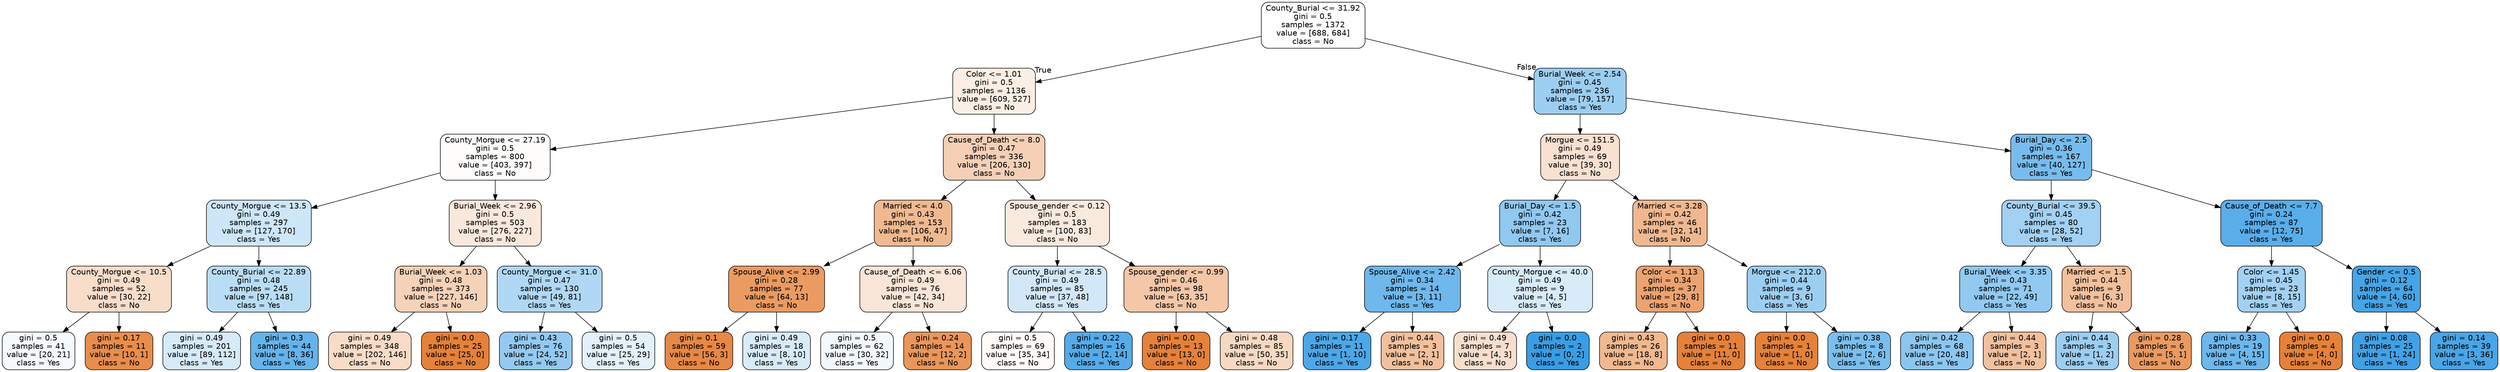 digraph Tree {
node [shape=box, style="filled, rounded", color="black", fontname=helvetica] ;
edge [fontname=helvetica] ;
0 [label="County_Burial <= 31.92\ngini = 0.5\nsamples = 1372\nvalue = [688, 684]\nclass = No", fillcolor="#e5813901"] ;
1 [label="Color <= 1.01\ngini = 0.5\nsamples = 1136\nvalue = [609, 527]\nclass = No", fillcolor="#e5813922"] ;
0 -> 1 [labeldistance=2.5, labelangle=45, headlabel="True"] ;
2 [label="County_Morgue <= 27.19\ngini = 0.5\nsamples = 800\nvalue = [403, 397]\nclass = No", fillcolor="#e5813904"] ;
1 -> 2 ;
3 [label="County_Morgue <= 13.5\ngini = 0.49\nsamples = 297\nvalue = [127, 170]\nclass = Yes", fillcolor="#399de540"] ;
2 -> 3 ;
4 [label="County_Morgue <= 10.5\ngini = 0.49\nsamples = 52\nvalue = [30, 22]\nclass = No", fillcolor="#e5813944"] ;
3 -> 4 ;
5 [label="gini = 0.5\nsamples = 41\nvalue = [20, 21]\nclass = Yes", fillcolor="#399de50c"] ;
4 -> 5 ;
6 [label="gini = 0.17\nsamples = 11\nvalue = [10, 1]\nclass = No", fillcolor="#e58139e6"] ;
4 -> 6 ;
7 [label="County_Burial <= 22.89\ngini = 0.48\nsamples = 245\nvalue = [97, 148]\nclass = Yes", fillcolor="#399de558"] ;
3 -> 7 ;
8 [label="gini = 0.49\nsamples = 201\nvalue = [89, 112]\nclass = Yes", fillcolor="#399de534"] ;
7 -> 8 ;
9 [label="gini = 0.3\nsamples = 44\nvalue = [8, 36]\nclass = Yes", fillcolor="#399de5c6"] ;
7 -> 9 ;
10 [label="Burial_Week <= 2.96\ngini = 0.5\nsamples = 503\nvalue = [276, 227]\nclass = No", fillcolor="#e581392d"] ;
2 -> 10 ;
11 [label="Burial_Week <= 1.03\ngini = 0.48\nsamples = 373\nvalue = [227, 146]\nclass = No", fillcolor="#e581395b"] ;
10 -> 11 ;
12 [label="gini = 0.49\nsamples = 348\nvalue = [202, 146]\nclass = No", fillcolor="#e5813947"] ;
11 -> 12 ;
13 [label="gini = 0.0\nsamples = 25\nvalue = [25, 0]\nclass = No", fillcolor="#e58139ff"] ;
11 -> 13 ;
14 [label="County_Morgue <= 31.0\ngini = 0.47\nsamples = 130\nvalue = [49, 81]\nclass = Yes", fillcolor="#399de565"] ;
10 -> 14 ;
15 [label="gini = 0.43\nsamples = 76\nvalue = [24, 52]\nclass = Yes", fillcolor="#399de589"] ;
14 -> 15 ;
16 [label="gini = 0.5\nsamples = 54\nvalue = [25, 29]\nclass = Yes", fillcolor="#399de523"] ;
14 -> 16 ;
17 [label="Cause_of_Death <= 8.0\ngini = 0.47\nsamples = 336\nvalue = [206, 130]\nclass = No", fillcolor="#e581395e"] ;
1 -> 17 ;
18 [label="Married <= 4.0\ngini = 0.43\nsamples = 153\nvalue = [106, 47]\nclass = No", fillcolor="#e581398e"] ;
17 -> 18 ;
19 [label="Spouse_Alive <= 2.99\ngini = 0.28\nsamples = 77\nvalue = [64, 13]\nclass = No", fillcolor="#e58139cb"] ;
18 -> 19 ;
20 [label="gini = 0.1\nsamples = 59\nvalue = [56, 3]\nclass = No", fillcolor="#e58139f1"] ;
19 -> 20 ;
21 [label="gini = 0.49\nsamples = 18\nvalue = [8, 10]\nclass = Yes", fillcolor="#399de533"] ;
19 -> 21 ;
22 [label="Cause_of_Death <= 6.06\ngini = 0.49\nsamples = 76\nvalue = [42, 34]\nclass = No", fillcolor="#e5813931"] ;
18 -> 22 ;
23 [label="gini = 0.5\nsamples = 62\nvalue = [30, 32]\nclass = Yes", fillcolor="#399de510"] ;
22 -> 23 ;
24 [label="gini = 0.24\nsamples = 14\nvalue = [12, 2]\nclass = No", fillcolor="#e58139d4"] ;
22 -> 24 ;
25 [label="Spouse_gender <= 0.12\ngini = 0.5\nsamples = 183\nvalue = [100, 83]\nclass = No", fillcolor="#e581392b"] ;
17 -> 25 ;
26 [label="County_Burial <= 28.5\ngini = 0.49\nsamples = 85\nvalue = [37, 48]\nclass = Yes", fillcolor="#399de53a"] ;
25 -> 26 ;
27 [label="gini = 0.5\nsamples = 69\nvalue = [35, 34]\nclass = No", fillcolor="#e5813907"] ;
26 -> 27 ;
28 [label="gini = 0.22\nsamples = 16\nvalue = [2, 14]\nclass = Yes", fillcolor="#399de5db"] ;
26 -> 28 ;
29 [label="Spouse_gender <= 0.99\ngini = 0.46\nsamples = 98\nvalue = [63, 35]\nclass = No", fillcolor="#e5813971"] ;
25 -> 29 ;
30 [label="gini = 0.0\nsamples = 13\nvalue = [13, 0]\nclass = No", fillcolor="#e58139ff"] ;
29 -> 30 ;
31 [label="gini = 0.48\nsamples = 85\nvalue = [50, 35]\nclass = No", fillcolor="#e581394d"] ;
29 -> 31 ;
32 [label="Burial_Week <= 2.54\ngini = 0.45\nsamples = 236\nvalue = [79, 157]\nclass = Yes", fillcolor="#399de57f"] ;
0 -> 32 [labeldistance=2.5, labelangle=-45, headlabel="False"] ;
33 [label="Morgue <= 151.5\ngini = 0.49\nsamples = 69\nvalue = [39, 30]\nclass = No", fillcolor="#e581393b"] ;
32 -> 33 ;
34 [label="Burial_Day <= 1.5\ngini = 0.42\nsamples = 23\nvalue = [7, 16]\nclass = Yes", fillcolor="#399de58f"] ;
33 -> 34 ;
35 [label="Spouse_Alive <= 2.42\ngini = 0.34\nsamples = 14\nvalue = [3, 11]\nclass = Yes", fillcolor="#399de5b9"] ;
34 -> 35 ;
36 [label="gini = 0.17\nsamples = 11\nvalue = [1, 10]\nclass = Yes", fillcolor="#399de5e6"] ;
35 -> 36 ;
37 [label="gini = 0.44\nsamples = 3\nvalue = [2, 1]\nclass = No", fillcolor="#e581397f"] ;
35 -> 37 ;
38 [label="County_Morgue <= 40.0\ngini = 0.49\nsamples = 9\nvalue = [4, 5]\nclass = Yes", fillcolor="#399de533"] ;
34 -> 38 ;
39 [label="gini = 0.49\nsamples = 7\nvalue = [4, 3]\nclass = No", fillcolor="#e5813940"] ;
38 -> 39 ;
40 [label="gini = 0.0\nsamples = 2\nvalue = [0, 2]\nclass = Yes", fillcolor="#399de5ff"] ;
38 -> 40 ;
41 [label="Married <= 3.28\ngini = 0.42\nsamples = 46\nvalue = [32, 14]\nclass = No", fillcolor="#e581398f"] ;
33 -> 41 ;
42 [label="Color <= 1.13\ngini = 0.34\nsamples = 37\nvalue = [29, 8]\nclass = No", fillcolor="#e58139b9"] ;
41 -> 42 ;
43 [label="gini = 0.43\nsamples = 26\nvalue = [18, 8]\nclass = No", fillcolor="#e581398e"] ;
42 -> 43 ;
44 [label="gini = 0.0\nsamples = 11\nvalue = [11, 0]\nclass = No", fillcolor="#e58139ff"] ;
42 -> 44 ;
45 [label="Morgue <= 212.0\ngini = 0.44\nsamples = 9\nvalue = [3, 6]\nclass = Yes", fillcolor="#399de57f"] ;
41 -> 45 ;
46 [label="gini = 0.0\nsamples = 1\nvalue = [1, 0]\nclass = No", fillcolor="#e58139ff"] ;
45 -> 46 ;
47 [label="gini = 0.38\nsamples = 8\nvalue = [2, 6]\nclass = Yes", fillcolor="#399de5aa"] ;
45 -> 47 ;
48 [label="Burial_Day <= 2.5\ngini = 0.36\nsamples = 167\nvalue = [40, 127]\nclass = Yes", fillcolor="#399de5af"] ;
32 -> 48 ;
49 [label="County_Burial <= 39.5\ngini = 0.45\nsamples = 80\nvalue = [28, 52]\nclass = Yes", fillcolor="#399de576"] ;
48 -> 49 ;
50 [label="Burial_Week <= 3.35\ngini = 0.43\nsamples = 71\nvalue = [22, 49]\nclass = Yes", fillcolor="#399de58d"] ;
49 -> 50 ;
51 [label="gini = 0.42\nsamples = 68\nvalue = [20, 48]\nclass = Yes", fillcolor="#399de595"] ;
50 -> 51 ;
52 [label="gini = 0.44\nsamples = 3\nvalue = [2, 1]\nclass = No", fillcolor="#e581397f"] ;
50 -> 52 ;
53 [label="Married <= 1.5\ngini = 0.44\nsamples = 9\nvalue = [6, 3]\nclass = No", fillcolor="#e581397f"] ;
49 -> 53 ;
54 [label="gini = 0.44\nsamples = 3\nvalue = [1, 2]\nclass = Yes", fillcolor="#399de57f"] ;
53 -> 54 ;
55 [label="gini = 0.28\nsamples = 6\nvalue = [5, 1]\nclass = No", fillcolor="#e58139cc"] ;
53 -> 55 ;
56 [label="Cause_of_Death <= 7.7\ngini = 0.24\nsamples = 87\nvalue = [12, 75]\nclass = Yes", fillcolor="#399de5d6"] ;
48 -> 56 ;
57 [label="Color <= 1.45\ngini = 0.45\nsamples = 23\nvalue = [8, 15]\nclass = Yes", fillcolor="#399de577"] ;
56 -> 57 ;
58 [label="gini = 0.33\nsamples = 19\nvalue = [4, 15]\nclass = Yes", fillcolor="#399de5bb"] ;
57 -> 58 ;
59 [label="gini = 0.0\nsamples = 4\nvalue = [4, 0]\nclass = No", fillcolor="#e58139ff"] ;
57 -> 59 ;
60 [label="Gender <= 0.5\ngini = 0.12\nsamples = 64\nvalue = [4, 60]\nclass = Yes", fillcolor="#399de5ee"] ;
56 -> 60 ;
61 [label="gini = 0.08\nsamples = 25\nvalue = [1, 24]\nclass = Yes", fillcolor="#399de5f4"] ;
60 -> 61 ;
62 [label="gini = 0.14\nsamples = 39\nvalue = [3, 36]\nclass = Yes", fillcolor="#399de5ea"] ;
60 -> 62 ;
}